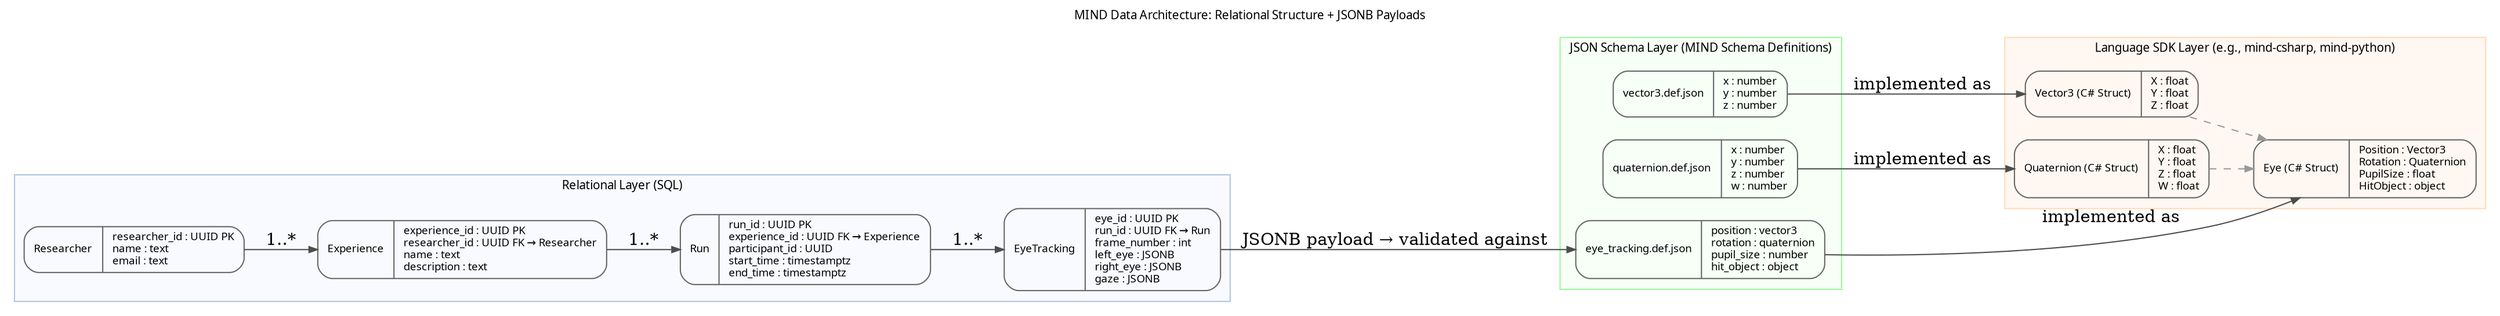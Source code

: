 digraph MIND_Model {
    graph [
    rankdir=LR,
    fontsize=10,
    fontname="Segoe UI",
    labelloc="t",
    label="MIND Data Architecture: Relational Structure + JSONB Payloads"
    ];
    node [shape=record, fontname="Segoe UI", fontsize=9, style=rounded, color=gray40];
    edge [color=gray30, arrowsize=0.7];

    // ─────────────────────────────
  // Relational Layer
  // ─────────────────────────────
  subgraph cluster_relational {
    label = "Relational Layer (SQL)";
    style = filled;
    fillcolor = "#F8FAFF";
    color = "#B0C4DE";

    Researcher [label="{Researcher|researcher_id : UUID PK\lname : text\lemail : text\l}"];
    Experience [label="{Experience|experience_id : UUID PK\lresearcher_id : UUID FK → Researcher\lname : text\ldescription : text\l}"];
    Run [label="{Run|run_id : UUID PK\lexperience_id : UUID FK → Experience\lparticipant_id : UUID\lstart_time : timestamptz\lend_time : timestamptz\l}"];
    EyeTracking [label="{EyeTracking|eye_id : UUID PK\lrun_id : UUID FK → Run\lframe_number : int\lleft_eye : JSONB\lright_eye : JSONB\lgaze : JSONB\l}"];
    }

    // ─────────────────────────────
  // JSON Schema Layer
  // ─────────────────────────────
  subgraph cluster_json {
    label = "JSON Schema Layer (MIND Schema Definitions)";
    style = filled;
    fillcolor = "#F7FFF7";
    color = "#98FB98";

    Vector3 [label="{vector3.def.json|x : number\ly : number\lz : number\l}"];
    Quaternion [label="{quaternion.def.json|x : number\ly : number\lz : number\lw : number\l}"];
    Eye [label="{eye_tracking.def.json|position : vector3\lrotation : quaternion\lpupil_size : number\lhit_object : object\l}"];
    }

    // ─────────────────────────────
  // SDK Layer
  // ─────────────────────────────
  subgraph cluster_sdk {
    label = "Language SDK Layer (e.g., mind-csharp, mind-python)";
    style = filled;
    fillcolor = "#FFF8F2";
    color = "#FFDAB9";

    SDK_Vector3 [label="{Vector3 (C# Struct)|X : float\lY : float\lZ : float\l}"];
    SDK_Quaternion [label="{Quaternion (C# Struct)|X : float\lY : float\lZ : float\lW : float\l}"];
    SDK_Eye [label="{Eye (C# Struct)|Position : Vector3\lRotation : Quaternion\lPupilSize : float\lHitObject : object\l}"];
    }

    // ─────────────────────────────
  // Relationships
  // ─────────────────────────────
  Researcher -> Experience [label="1..*"];
    Experience -> Run [label="1..*"];
    Run -> EyeTracking [label="1..*"];

    EyeTracking -> Eye [label="JSONB payload → validated against"];
    Eye -> SDK_Eye [label="implemented as"];
    Vector3 -> SDK_Vector3 [label="implemented as"];
    Quaternion -> SDK_Quaternion [label="implemented as"];

    SDK_Vector3 -> SDK_Eye [style=dashed, color=gray60];
    SDK_Quaternion -> SDK_Eye [style=dashed, color=gray60];
}
